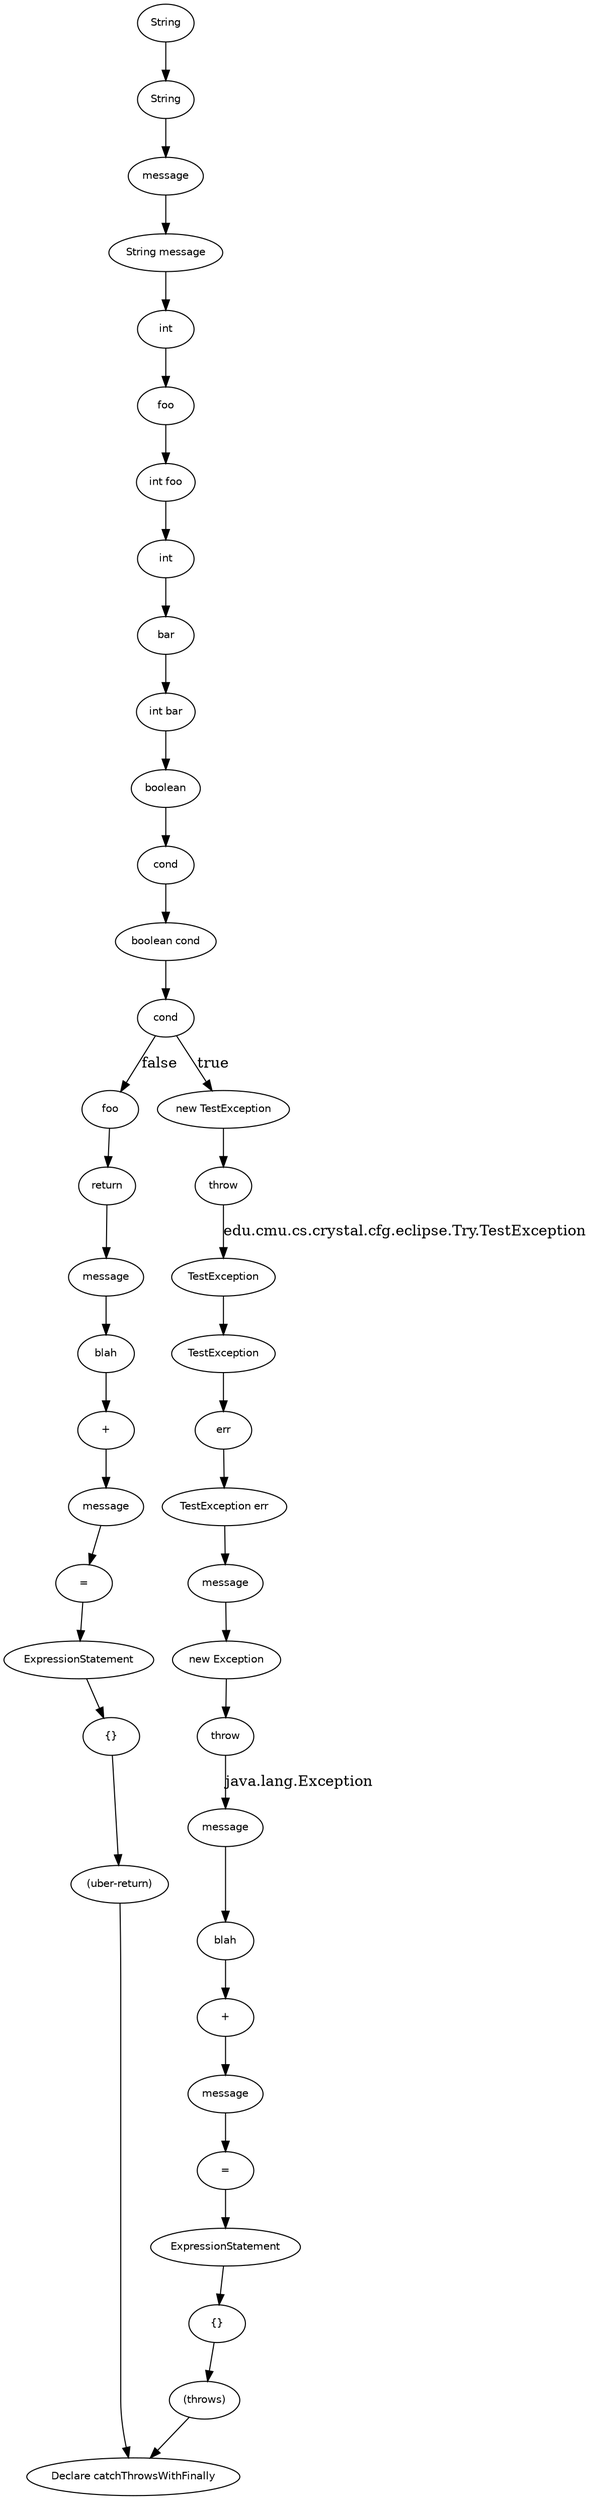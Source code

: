 digraph catchThrowsWithFinally {
  29 [
    label = err,
    fontname = Helvetica,
    fontsize = 10
  ];
  28 [
    label = TestException,
    fontname = Helvetica,
    fontsize = 10
  ];
  59 [
    label = "{}",
    fontname = Helvetica,
    fontsize = 10
  ];
  27 [
    label = TestException,
    fontname = Helvetica,
    fontsize = 10
  ];
  58 [
    label = ExpressionStatement,
    fontname = Helvetica,
    fontsize = 10
  ];
  26 [
    label = "TestException err",
    fontname = Helvetica,
    fontsize = 10
  ];
  57 [
    label = "=",
    fontname = Helvetica,
    fontsize = 10
  ];
  56 [
    label = message,
    fontname = Helvetica,
    fontsize = 10
  ];
  55 [
    label = "+",
    fontname = Helvetica,
    fontsize = 10
  ];
  54 [
    label = blah,
    fontname = Helvetica,
    fontsize = 10
  ];
  53 [
    label = message,
    fontname = Helvetica,
    fontsize = 10
  ];
  52 [
    label = foo,
    fontname = Helvetica,
    fontsize = 10
  ];
  51 [
    label = return,
    fontname = Helvetica,
    fontsize = 10
  ];
  9 [
    label = int,
    fontname = Helvetica,
    fontsize = 10
  ];
  8 [
    label = "int foo",
    fontname = Helvetica,
    fontsize = 10
  ];
  7 [
    label = message,
    fontname = Helvetica,
    fontsize = 10
  ];
  6 [
    label = String,
    fontname = Helvetica,
    fontsize = 10
  ];
  5 [
    label = String,
    fontname = Helvetica,
    fontsize = 10
  ];
  16 [
    label = cond,
    fontname = Helvetica,
    fontsize = 10
  ];
  48 [
    label = "new TestException",
    fontname = Helvetica,
    fontsize = 10
  ];
  4 [
    label = "String message",
    fontname = Helvetica,
    fontsize = 10
  ];
  15 [
    label = boolean,
    fontname = Helvetica,
    fontsize = 10
  ];
  47 [
    label = throw,
    fontname = Helvetica,
    fontsize = 10
  ];
  3 [
    label = "(uber-return)",
    fontname = Helvetica,
    fontsize = 10
  ];
  14 [
    label = "boolean cond",
    fontname = Helvetica,
    fontsize = 10
  ];
  2 [
    label = "(throws)",
    fontname = Helvetica,
    fontsize = 10
  ];
  13 [
    label = bar,
    fontname = Helvetica,
    fontsize = 10
  ];
  45 [
    label = cond,
    fontname = Helvetica,
    fontsize = 10
  ];
  12 [
    label = int,
    fontname = Helvetica,
    fontsize = 10
  ];
  0 [
    label = "Declare catchThrowsWithFinally",
    fontname = Helvetica,
    fontsize = 10
  ];
  11 [
    label = "int bar",
    fontname = Helvetica,
    fontsize = 10
  ];
  10 [
    label = foo,
    fontname = Helvetica,
    fontsize = 10
  ];
  42 [
    label = "{}",
    fontname = Helvetica,
    fontsize = 10
  ];
  41 [
    label = ExpressionStatement,
    fontname = Helvetica,
    fontsize = 10
  ];
  40 [
    label = "=",
    fontname = Helvetica,
    fontsize = 10
  ];
  39 [
    label = message,
    fontname = Helvetica,
    fontsize = 10
  ];
  38 [
    label = "+",
    fontname = Helvetica,
    fontsize = 10
  ];
  37 [
    label = blah,
    fontname = Helvetica,
    fontsize = 10
  ];
  36 [
    label = message,
    fontname = Helvetica,
    fontsize = 10
  ];
  35 [
    label = message,
    fontname = Helvetica,
    fontsize = 10
  ];
  32 [
    label = "new Exception",
    fontname = Helvetica,
    fontsize = 10
  ];
  31 [
    label = throw,
    fontname = Helvetica,
    fontsize = 10
  ];
  31 -> 36 [
    label = "java.lang.Exception"
  ];
  55 -> 56 [
    label = ""
  ];
  4 -> 9 [
    label = ""
  ];
  45 -> 52 [
    label = false
  ];
  2 -> 0 [
    label = ""
  ];
  5 -> 7 [
    label = ""
  ];
  27 -> 29 [
    label = ""
  ];
  16 -> 14 [
    label = ""
  ];
  3 -> 0 [
    label = ""
  ];
  38 -> 39 [
    label = ""
  ];
  8 -> 12 [
    label = ""
  ];
  58 -> 59 [
    label = ""
  ];
  53 -> 54 [
    label = ""
  ];
  35 -> 32 [
    label = ""
  ];
  47 -> 28 [
    label = "edu.cmu.cs.crystal.cfg.eclipse.Try.TestException"
  ];
  41 -> 42 [
    label = ""
  ];
  11 -> 15 [
    label = ""
  ];
  36 -> 37 [
    label = ""
  ];
  56 -> 57 [
    label = ""
  ];
  9 -> 10 [
    label = ""
  ];
  52 -> 51 [
    label = ""
  ];
  29 -> 26 [
    label = ""
  ];
  39 -> 40 [
    label = ""
  ];
  45 -> 48 [
    label = true
  ];
  12 -> 13 [
    label = ""
  ];
  32 -> 31 [
    label = ""
  ];
  54 -> 55 [
    label = ""
  ];
  7 -> 4 [
    label = ""
  ];
  14 -> 45 [
    label = ""
  ];
  42 -> 2 [
    label = ""
  ];
  6 -> 5 [
    label = ""
  ];
  28 -> 27 [
    label = ""
  ];
  15 -> 16 [
    label = ""
  ];
  59 -> 3 [
    label = ""
  ];
  57 -> 58 [
    label = ""
  ];
  37 -> 38 [
    label = ""
  ];
  10 -> 8 [
    label = ""
  ];
  51 -> 53 [
    label = ""
  ];
  26 -> 35 [
    label = ""
  ];
  48 -> 47 [
    label = ""
  ];
  40 -> 41 [
    label = ""
  ];
  13 -> 11 [
    label = ""
  ];
}
